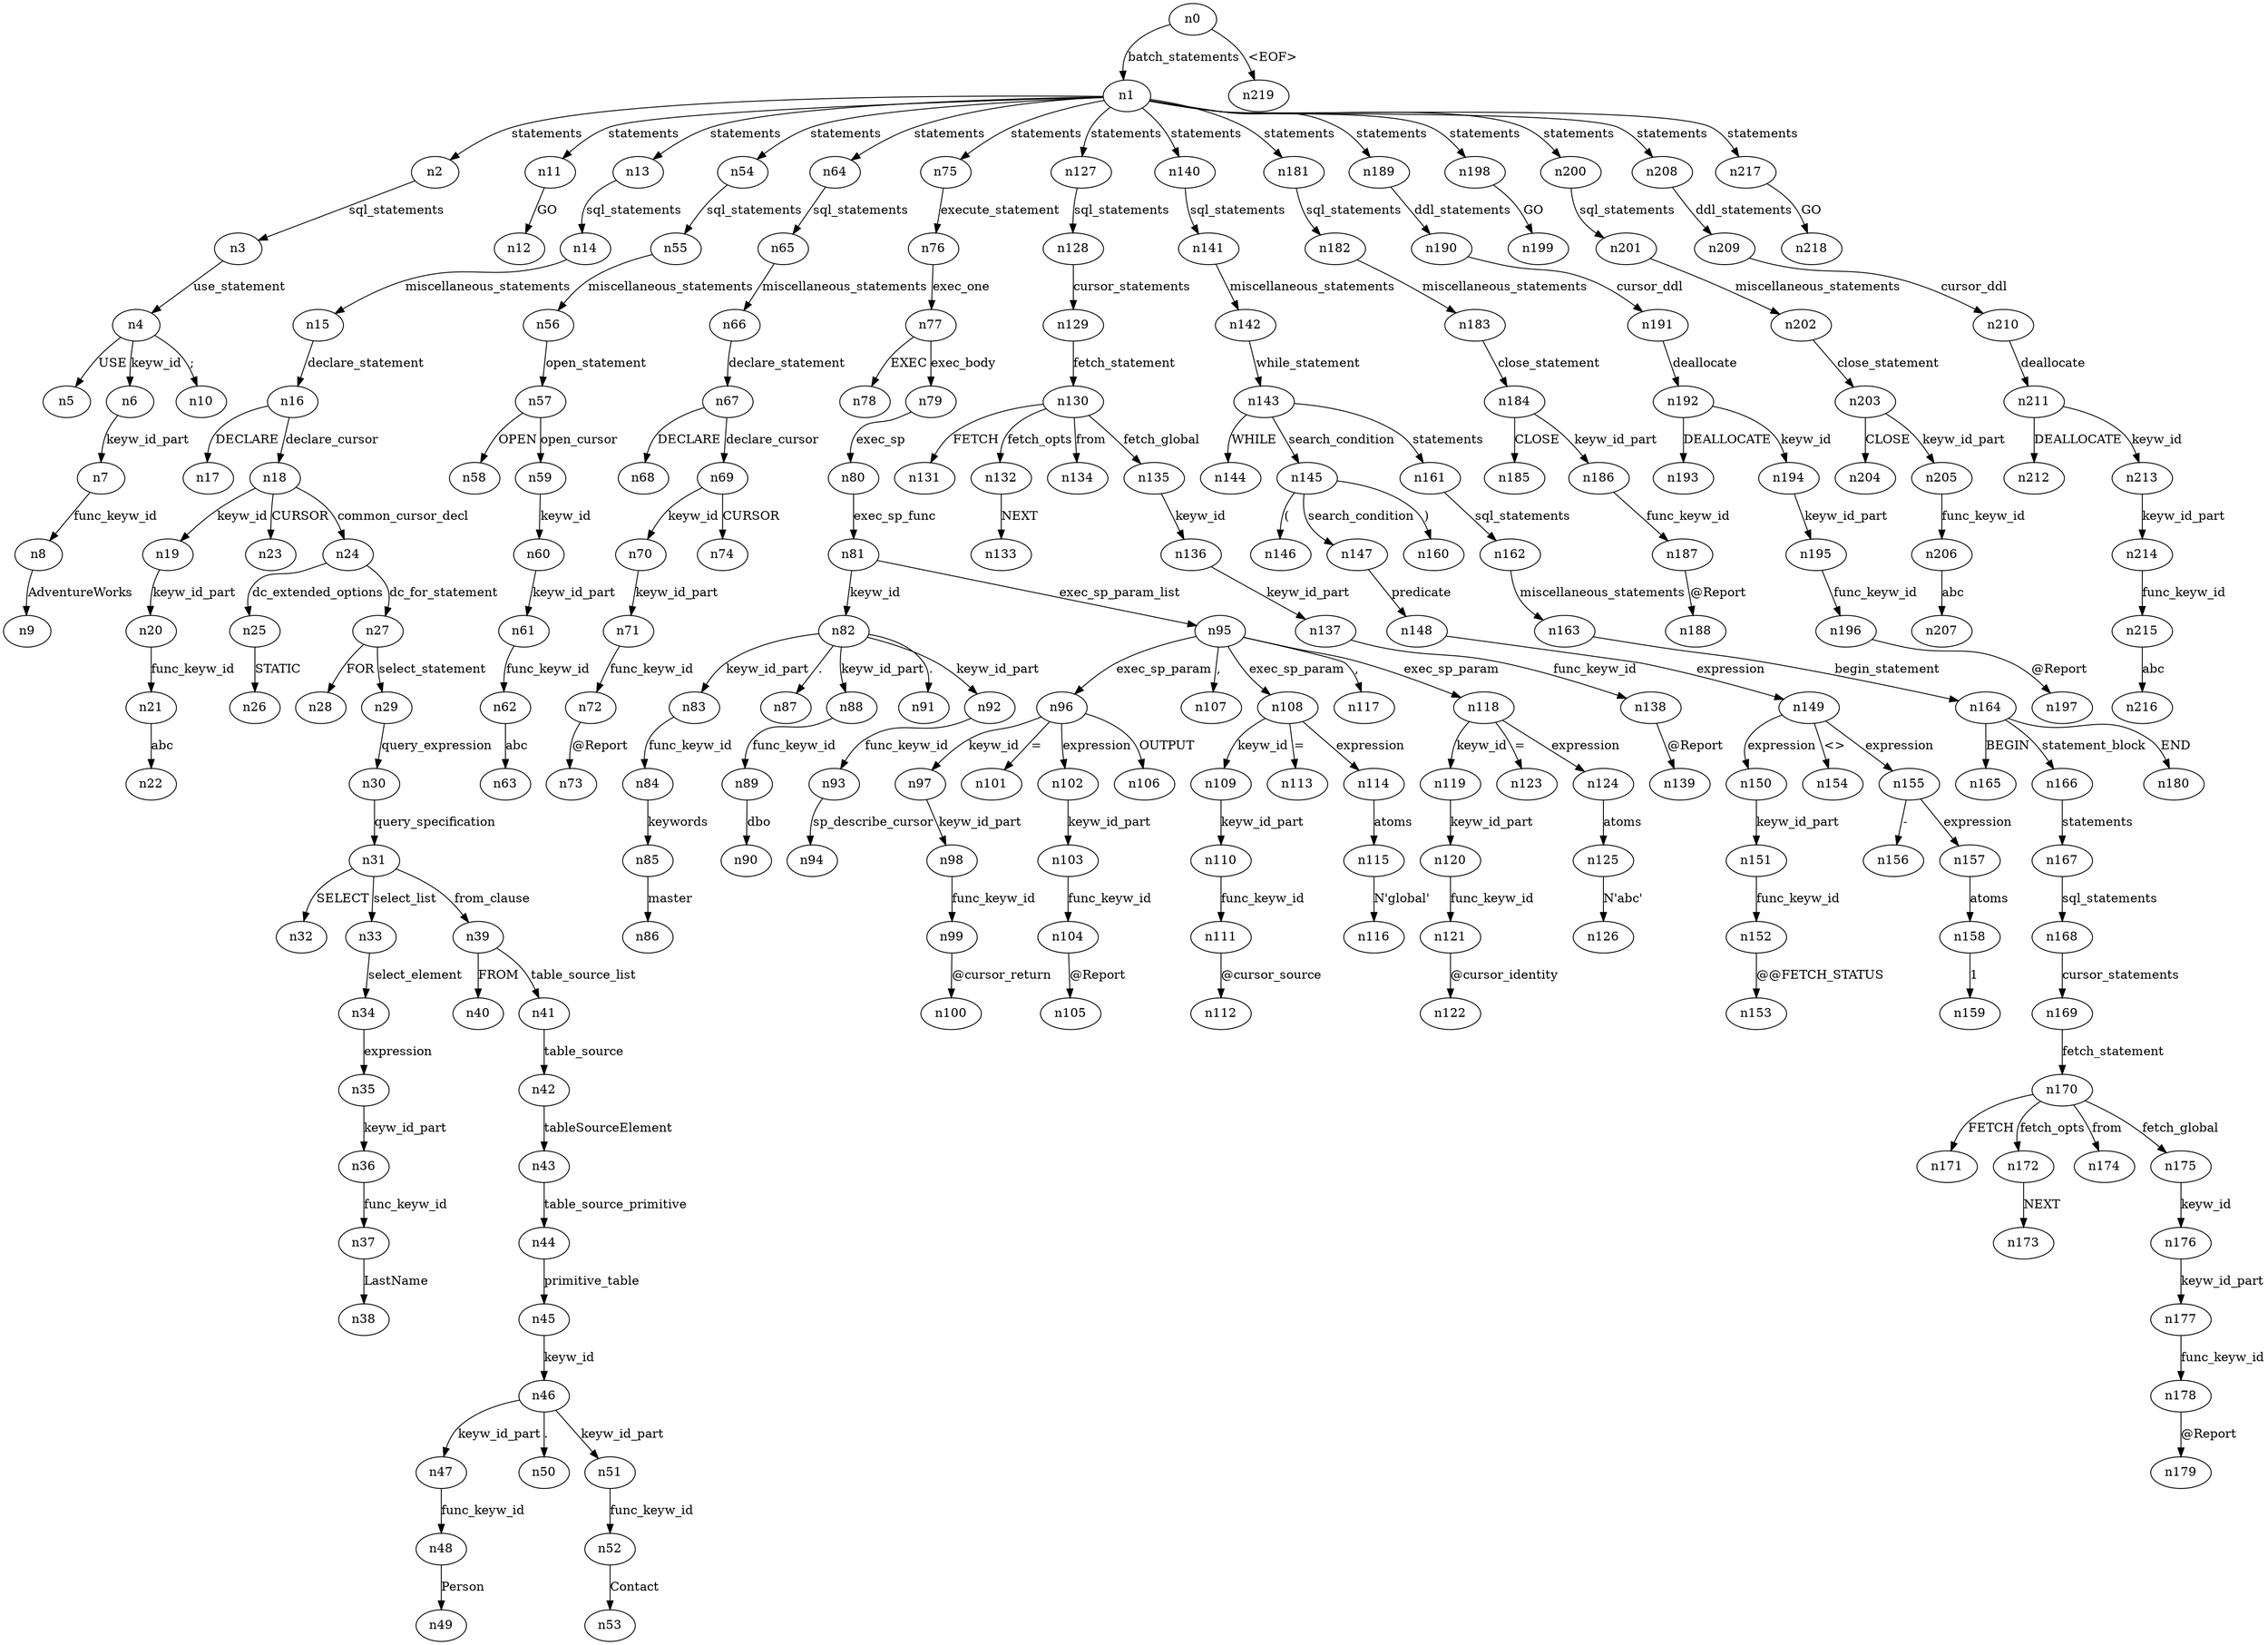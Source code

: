 digraph ParseTree {
  n0 -> n1 [label="batch_statements"];
  n1 -> n2 [label="statements"];
  n2 -> n3 [label="sql_statements"];
  n3 -> n4 [label="use_statement"];
  n4 -> n5 [label="USE"];
  n4 -> n6 [label="keyw_id"];
  n6 -> n7 [label="keyw_id_part"];
  n7 -> n8 [label="func_keyw_id"];
  n8 -> n9 [label="AdventureWorks"];
  n4 -> n10 [label=";"];
  n1 -> n11 [label="statements"];
  n11 -> n12 [label="GO"];
  n1 -> n13 [label="statements"];
  n13 -> n14 [label="sql_statements"];
  n14 -> n15 [label="miscellaneous_statements"];
  n15 -> n16 [label="declare_statement"];
  n16 -> n17 [label="DECLARE"];
  n16 -> n18 [label="declare_cursor"];
  n18 -> n19 [label="keyw_id"];
  n19 -> n20 [label="keyw_id_part"];
  n20 -> n21 [label="func_keyw_id"];
  n21 -> n22 [label="abc"];
  n18 -> n23 [label="CURSOR"];
  n18 -> n24 [label="common_cursor_decl"];
  n24 -> n25 [label="dc_extended_options"];
  n25 -> n26 [label="STATIC"];
  n24 -> n27 [label="dc_for_statement"];
  n27 -> n28 [label="FOR"];
  n27 -> n29 [label="select_statement"];
  n29 -> n30 [label="query_expression"];
  n30 -> n31 [label="query_specification"];
  n31 -> n32 [label="SELECT"];
  n31 -> n33 [label="select_list"];
  n33 -> n34 [label="select_element"];
  n34 -> n35 [label="expression"];
  n35 -> n36 [label="keyw_id_part"];
  n36 -> n37 [label="func_keyw_id"];
  n37 -> n38 [label="LastName"];
  n31 -> n39 [label="from_clause"];
  n39 -> n40 [label="FROM"];
  n39 -> n41 [label="table_source_list"];
  n41 -> n42 [label="table_source"];
  n42 -> n43 [label="tableSourceElement"];
  n43 -> n44 [label="table_source_primitive"];
  n44 -> n45 [label="primitive_table"];
  n45 -> n46 [label="keyw_id"];
  n46 -> n47 [label="keyw_id_part"];
  n47 -> n48 [label="func_keyw_id"];
  n48 -> n49 [label="Person"];
  n46 -> n50 [label="."];
  n46 -> n51 [label="keyw_id_part"];
  n51 -> n52 [label="func_keyw_id"];
  n52 -> n53 [label="Contact"];
  n1 -> n54 [label="statements"];
  n54 -> n55 [label="sql_statements"];
  n55 -> n56 [label="miscellaneous_statements"];
  n56 -> n57 [label="open_statement"];
  n57 -> n58 [label="OPEN"];
  n57 -> n59 [label="open_cursor"];
  n59 -> n60 [label="keyw_id"];
  n60 -> n61 [label="keyw_id_part"];
  n61 -> n62 [label="func_keyw_id"];
  n62 -> n63 [label="abc"];
  n1 -> n64 [label="statements"];
  n64 -> n65 [label="sql_statements"];
  n65 -> n66 [label="miscellaneous_statements"];
  n66 -> n67 [label="declare_statement"];
  n67 -> n68 [label="DECLARE"];
  n67 -> n69 [label="declare_cursor"];
  n69 -> n70 [label="keyw_id"];
  n70 -> n71 [label="keyw_id_part"];
  n71 -> n72 [label="func_keyw_id"];
  n72 -> n73 [label="@Report"];
  n69 -> n74 [label="CURSOR"];
  n1 -> n75 [label="statements"];
  n75 -> n76 [label="execute_statement"];
  n76 -> n77 [label="exec_one"];
  n77 -> n78 [label="EXEC"];
  n77 -> n79 [label="exec_body"];
  n79 -> n80 [label="exec_sp"];
  n80 -> n81 [label="exec_sp_func"];
  n81 -> n82 [label="keyw_id"];
  n82 -> n83 [label="keyw_id_part"];
  n83 -> n84 [label="func_keyw_id"];
  n84 -> n85 [label="keywords"];
  n85 -> n86 [label="master"];
  n82 -> n87 [label="."];
  n82 -> n88 [label="keyw_id_part"];
  n88 -> n89 [label="func_keyw_id"];
  n89 -> n90 [label="dbo"];
  n82 -> n91 [label="."];
  n82 -> n92 [label="keyw_id_part"];
  n92 -> n93 [label="func_keyw_id"];
  n93 -> n94 [label="sp_describe_cursor"];
  n81 -> n95 [label="exec_sp_param_list"];
  n95 -> n96 [label="exec_sp_param"];
  n96 -> n97 [label="keyw_id"];
  n97 -> n98 [label="keyw_id_part"];
  n98 -> n99 [label="func_keyw_id"];
  n99 -> n100 [label="@cursor_return"];
  n96 -> n101 [label="="];
  n96 -> n102 [label="expression"];
  n102 -> n103 [label="keyw_id_part"];
  n103 -> n104 [label="func_keyw_id"];
  n104 -> n105 [label="@Report"];
  n96 -> n106 [label="OUTPUT"];
  n95 -> n107 [label=","];
  n95 -> n108 [label="exec_sp_param"];
  n108 -> n109 [label="keyw_id"];
  n109 -> n110 [label="keyw_id_part"];
  n110 -> n111 [label="func_keyw_id"];
  n111 -> n112 [label="@cursor_source"];
  n108 -> n113 [label="="];
  n108 -> n114 [label="expression"];
  n114 -> n115 [label="atoms"];
  n115 -> n116 [label="N'global'"];
  n95 -> n117 [label=","];
  n95 -> n118 [label="exec_sp_param"];
  n118 -> n119 [label="keyw_id"];
  n119 -> n120 [label="keyw_id_part"];
  n120 -> n121 [label="func_keyw_id"];
  n121 -> n122 [label="@cursor_identity"];
  n118 -> n123 [label="="];
  n118 -> n124 [label="expression"];
  n124 -> n125 [label="atoms"];
  n125 -> n126 [label="N'abc'"];
  n1 -> n127 [label="statements"];
  n127 -> n128 [label="sql_statements"];
  n128 -> n129 [label="cursor_statements"];
  n129 -> n130 [label="fetch_statement"];
  n130 -> n131 [label="FETCH"];
  n130 -> n132 [label="fetch_opts"];
  n132 -> n133 [label="NEXT"];
  n130 -> n134 [label="from"];
  n130 -> n135 [label="fetch_global"];
  n135 -> n136 [label="keyw_id"];
  n136 -> n137 [label="keyw_id_part"];
  n137 -> n138 [label="func_keyw_id"];
  n138 -> n139 [label="@Report"];
  n1 -> n140 [label="statements"];
  n140 -> n141 [label="sql_statements"];
  n141 -> n142 [label="miscellaneous_statements"];
  n142 -> n143 [label="while_statement"];
  n143 -> n144 [label="WHILE"];
  n143 -> n145 [label="search_condition"];
  n145 -> n146 [label="("];
  n145 -> n147 [label="search_condition"];
  n147 -> n148 [label="predicate"];
  n148 -> n149 [label="expression"];
  n149 -> n150 [label="expression"];
  n150 -> n151 [label="keyw_id_part"];
  n151 -> n152 [label="func_keyw_id"];
  n152 -> n153 [label="@@FETCH_STATUS"];
  n149 -> n154 [label="<>"];
  n149 -> n155 [label="expression"];
  n155 -> n156 [label="-"];
  n155 -> n157 [label="expression"];
  n157 -> n158 [label="atoms"];
  n158 -> n159 [label="1"];
  n145 -> n160 [label=")"];
  n143 -> n161 [label="statements"];
  n161 -> n162 [label="sql_statements"];
  n162 -> n163 [label="miscellaneous_statements"];
  n163 -> n164 [label="begin_statement"];
  n164 -> n165 [label="BEGIN"];
  n164 -> n166 [label="statement_block"];
  n166 -> n167 [label="statements"];
  n167 -> n168 [label="sql_statements"];
  n168 -> n169 [label="cursor_statements"];
  n169 -> n170 [label="fetch_statement"];
  n170 -> n171 [label="FETCH"];
  n170 -> n172 [label="fetch_opts"];
  n172 -> n173 [label="NEXT"];
  n170 -> n174 [label="from"];
  n170 -> n175 [label="fetch_global"];
  n175 -> n176 [label="keyw_id"];
  n176 -> n177 [label="keyw_id_part"];
  n177 -> n178 [label="func_keyw_id"];
  n178 -> n179 [label="@Report"];
  n164 -> n180 [label="END"];
  n1 -> n181 [label="statements"];
  n181 -> n182 [label="sql_statements"];
  n182 -> n183 [label="miscellaneous_statements"];
  n183 -> n184 [label="close_statement"];
  n184 -> n185 [label="CLOSE"];
  n184 -> n186 [label="keyw_id_part"];
  n186 -> n187 [label="func_keyw_id"];
  n187 -> n188 [label="@Report"];
  n1 -> n189 [label="statements"];
  n189 -> n190 [label="ddl_statements"];
  n190 -> n191 [label="cursor_ddl"];
  n191 -> n192 [label="deallocate"];
  n192 -> n193 [label="DEALLOCATE"];
  n192 -> n194 [label="keyw_id"];
  n194 -> n195 [label="keyw_id_part"];
  n195 -> n196 [label="func_keyw_id"];
  n196 -> n197 [label="@Report"];
  n1 -> n198 [label="statements"];
  n198 -> n199 [label="GO"];
  n1 -> n200 [label="statements"];
  n200 -> n201 [label="sql_statements"];
  n201 -> n202 [label="miscellaneous_statements"];
  n202 -> n203 [label="close_statement"];
  n203 -> n204 [label="CLOSE"];
  n203 -> n205 [label="keyw_id_part"];
  n205 -> n206 [label="func_keyw_id"];
  n206 -> n207 [label="abc"];
  n1 -> n208 [label="statements"];
  n208 -> n209 [label="ddl_statements"];
  n209 -> n210 [label="cursor_ddl"];
  n210 -> n211 [label="deallocate"];
  n211 -> n212 [label="DEALLOCATE"];
  n211 -> n213 [label="keyw_id"];
  n213 -> n214 [label="keyw_id_part"];
  n214 -> n215 [label="func_keyw_id"];
  n215 -> n216 [label="abc"];
  n1 -> n217 [label="statements"];
  n217 -> n218 [label="GO"];
  n0 -> n219 [label="<EOF>"];
}